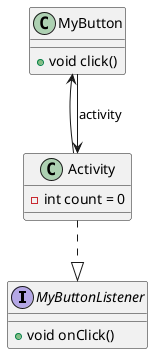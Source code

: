 @startuml

interface MyButtonListener
{
    + void onClick()
}
class MyButton
{
    + void click()
}
class Activity {
    - int count = 0
}
Activity ..|> MyButtonListener
MyButton <-- Activity
MyButton --> Activity : activity
@enduml